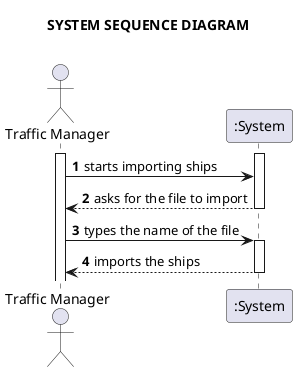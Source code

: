 @startuml
'https://plantuml.com/sequence-diagram

title <b>SYSTEM SEQUENCE DIAGRAM\n
autonumber
'hide footbox
actor "Traffic Manager" as MAN

participant ":System" as System

activate MAN
activate System

MAN -> System : starts importing ships
System --> MAN : asks for the file to import
deactivate System
MAN -> System : types the name of the file
activate System
System --> MAN : imports the ships
deactivate System

@enduml